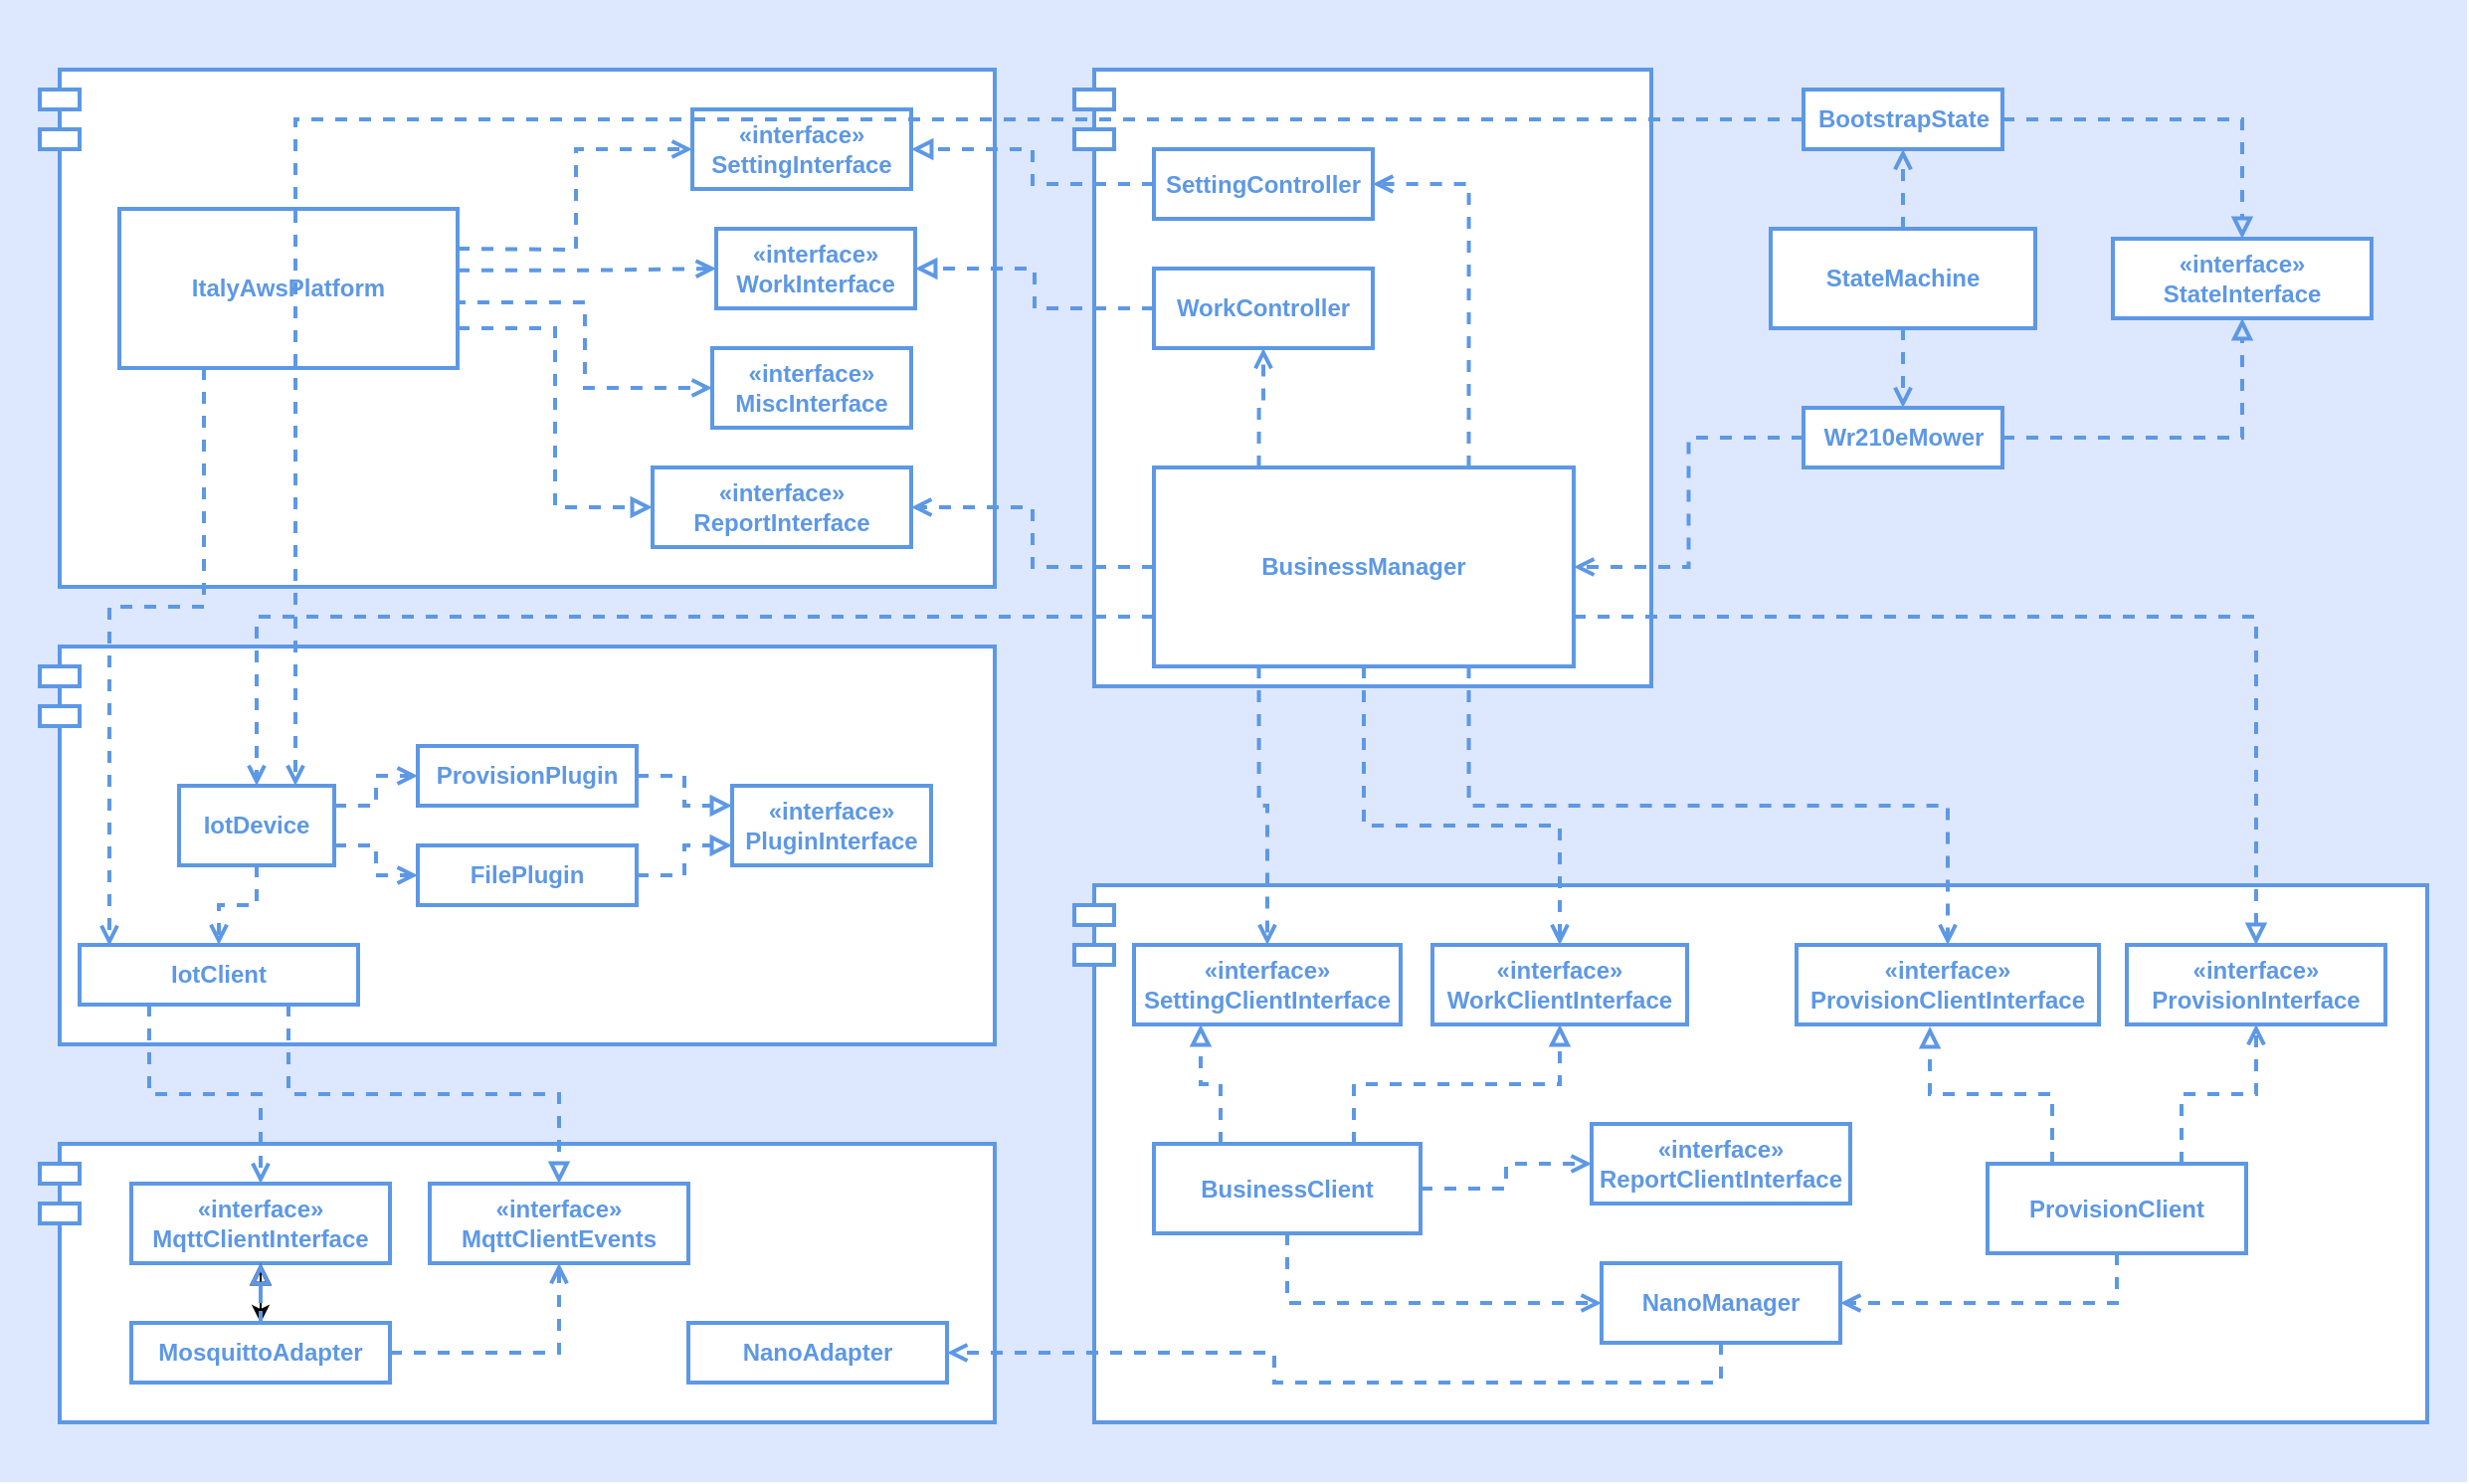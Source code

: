<mxfile version="22.1.17" type="github">
  <diagram id="C5RBs43oDa-KdzZeNtuy" name="Page-1">
    <mxGraphModel dx="1687" dy="878" grid="1" gridSize="10" guides="1" tooltips="1" connect="1" arrows="1" fold="1" page="1" pageScale="1" pageWidth="827" pageHeight="1169" math="0" shadow="0">
      <root>
        <mxCell id="WIyWlLk6GJQsqaUBKTNV-0" />
        <mxCell id="WIyWlLk6GJQsqaUBKTNV-1" parent="WIyWlLk6GJQsqaUBKTNV-0" />
        <mxCell id="T223Wyw5lx-as_ETwjdr-116" value="" style="rounded=0;whiteSpace=wrap;html=1;fillColor=#dde7fd;strokeColor=none;" vertex="1" parent="WIyWlLk6GJQsqaUBKTNV-1">
          <mxGeometry x="20" y="275" width="1240" height="745" as="geometry" />
        </mxCell>
        <mxCell id="T223Wyw5lx-as_ETwjdr-97" value="" style="shape=module;align=left;spacingLeft=20;align=center;verticalAlign=middle;whiteSpace=wrap;html=1;strokeColor=#5d98e5;fontColor=#6d99f1;fontStyle=1;spacingTop=10;strokeWidth=2;" vertex="1" parent="WIyWlLk6GJQsqaUBKTNV-1">
          <mxGeometry x="560" y="310" width="290" height="310" as="geometry" />
        </mxCell>
        <mxCell id="T223Wyw5lx-as_ETwjdr-94" value="" style="shape=module;align=left;spacingLeft=20;align=center;verticalAlign=middle;whiteSpace=wrap;html=1;strokeColor=#5d98e5;fontColor=#6d99f1;fontStyle=1;spacingTop=10;strokeWidth=2;" vertex="1" parent="WIyWlLk6GJQsqaUBKTNV-1">
          <mxGeometry x="40" y="310" width="480" height="260" as="geometry" />
        </mxCell>
        <mxCell id="T223Wyw5lx-as_ETwjdr-74" value="" style="shape=module;align=left;spacingLeft=20;align=center;verticalAlign=middle;whiteSpace=wrap;html=1;strokeColor=#5d98e5;fontColor=#6d99f1;fontStyle=1;spacingTop=10;strokeWidth=2;" vertex="1" parent="WIyWlLk6GJQsqaUBKTNV-1">
          <mxGeometry x="560" y="720" width="680" height="270" as="geometry" />
        </mxCell>
        <mxCell id="T223Wyw5lx-as_ETwjdr-7" value="" style="shape=module;align=left;spacingLeft=20;align=center;verticalAlign=middle;whiteSpace=wrap;html=1;strokeColor=#5d98e5;fontColor=#6d99f1;fontStyle=1;spacingTop=10;strokeWidth=2;" vertex="1" parent="WIyWlLk6GJQsqaUBKTNV-1">
          <mxGeometry x="40" y="850" width="480" height="140" as="geometry" />
        </mxCell>
        <mxCell id="T223Wyw5lx-as_ETwjdr-77" value="" style="edgeStyle=orthogonalEdgeStyle;rounded=0;orthogonalLoop=1;jettySize=auto;html=1;" edge="1" parent="WIyWlLk6GJQsqaUBKTNV-1" source="T223Wyw5lx-as_ETwjdr-10" target="T223Wyw5lx-as_ETwjdr-12">
          <mxGeometry relative="1" as="geometry" />
        </mxCell>
        <mxCell id="T223Wyw5lx-as_ETwjdr-10" value="&lt;font color=&quot;#5d98e5&quot;&gt;&lt;b&gt;«interface»&lt;br&gt;MqttClientInterface&lt;/b&gt;&lt;br&gt;&lt;/font&gt;" style="html=1;whiteSpace=wrap;strokeWidth=2;strokeColor=#5d98e5;" vertex="1" parent="WIyWlLk6GJQsqaUBKTNV-1">
          <mxGeometry x="86" y="870" width="130" height="40" as="geometry" />
        </mxCell>
        <mxCell id="T223Wyw5lx-as_ETwjdr-13" style="edgeStyle=orthogonalEdgeStyle;rounded=0;orthogonalLoop=1;jettySize=auto;html=1;exitX=0.5;exitY=0;exitDx=0;exitDy=0;entryX=0.5;entryY=1;entryDx=0;entryDy=0;endArrow=block;endFill=0;dashed=1;strokeWidth=2;" edge="1" parent="WIyWlLk6GJQsqaUBKTNV-1" source="T223Wyw5lx-as_ETwjdr-12" target="T223Wyw5lx-as_ETwjdr-10">
          <mxGeometry relative="1" as="geometry" />
        </mxCell>
        <mxCell id="T223Wyw5lx-as_ETwjdr-14" value="" style="edgeStyle=orthogonalEdgeStyle;rounded=0;orthogonalLoop=1;jettySize=auto;html=1;strokeColor=#5d98e5;strokeWidth=2;dashed=1;endArrow=block;endFill=0;" edge="1" parent="WIyWlLk6GJQsqaUBKTNV-1" source="T223Wyw5lx-as_ETwjdr-12" target="T223Wyw5lx-as_ETwjdr-10">
          <mxGeometry relative="1" as="geometry" />
        </mxCell>
        <mxCell id="T223Wyw5lx-as_ETwjdr-35" style="edgeStyle=orthogonalEdgeStyle;rounded=0;orthogonalLoop=1;jettySize=auto;html=1;exitX=1;exitY=0.5;exitDx=0;exitDy=0;entryX=0.5;entryY=1;entryDx=0;entryDy=0;endArrow=open;strokeColor=#5d98e5;endFill=0;strokeWidth=2;dashed=1;" edge="1" parent="WIyWlLk6GJQsqaUBKTNV-1" source="T223Wyw5lx-as_ETwjdr-12" target="T223Wyw5lx-as_ETwjdr-15">
          <mxGeometry relative="1" as="geometry" />
        </mxCell>
        <mxCell id="T223Wyw5lx-as_ETwjdr-12" value="&lt;font color=&quot;#5d98e5&quot;&gt;&lt;b&gt;MosquittoAdapter&lt;/b&gt;&lt;/font&gt;" style="html=1;whiteSpace=wrap;strokeColor=#5d98e5;strokeWidth=2;" vertex="1" parent="WIyWlLk6GJQsqaUBKTNV-1">
          <mxGeometry x="86" y="940" width="130" height="30" as="geometry" />
        </mxCell>
        <mxCell id="T223Wyw5lx-as_ETwjdr-15" value="&lt;font color=&quot;#5d98e5&quot;&gt;&lt;b&gt;«interface»&lt;br&gt;MqttClientEvents&lt;/b&gt;&lt;br&gt;&lt;/font&gt;" style="html=1;whiteSpace=wrap;strokeWidth=2;strokeColor=#5d98e5;" vertex="1" parent="WIyWlLk6GJQsqaUBKTNV-1">
          <mxGeometry x="236" y="870" width="130" height="40" as="geometry" />
        </mxCell>
        <mxCell id="T223Wyw5lx-as_ETwjdr-16" value="" style="shape=module;align=left;spacingLeft=20;align=center;verticalAlign=middle;whiteSpace=wrap;html=1;strokeColor=#5d98e5;fontColor=#6d99f1;fontStyle=1;spacingTop=10;strokeWidth=2;" vertex="1" parent="WIyWlLk6GJQsqaUBKTNV-1">
          <mxGeometry x="40" y="600" width="480" height="200" as="geometry" />
        </mxCell>
        <mxCell id="T223Wyw5lx-as_ETwjdr-36" style="edgeStyle=orthogonalEdgeStyle;rounded=0;orthogonalLoop=1;jettySize=auto;html=1;exitX=0.5;exitY=1;exitDx=0;exitDy=0;endArrow=open;strokeColor=#5d98e5;endFill=0;strokeWidth=2;dashed=1;" edge="1" parent="WIyWlLk6GJQsqaUBKTNV-1" source="T223Wyw5lx-as_ETwjdr-17" target="T223Wyw5lx-as_ETwjdr-21">
          <mxGeometry relative="1" as="geometry" />
        </mxCell>
        <mxCell id="T223Wyw5lx-as_ETwjdr-37" style="edgeStyle=orthogonalEdgeStyle;rounded=0;orthogonalLoop=1;jettySize=auto;html=1;exitX=1;exitY=0.75;exitDx=0;exitDy=0;entryX=0;entryY=0.5;entryDx=0;entryDy=0;endArrow=open;strokeColor=#5d98e5;endFill=0;strokeWidth=2;dashed=1;" edge="1" parent="WIyWlLk6GJQsqaUBKTNV-1" source="T223Wyw5lx-as_ETwjdr-17" target="T223Wyw5lx-as_ETwjdr-20">
          <mxGeometry relative="1" as="geometry" />
        </mxCell>
        <mxCell id="T223Wyw5lx-as_ETwjdr-38" style="edgeStyle=orthogonalEdgeStyle;rounded=0;orthogonalLoop=1;jettySize=auto;html=1;exitX=1;exitY=0.25;exitDx=0;exitDy=0;entryX=0;entryY=0.5;entryDx=0;entryDy=0;endArrow=open;strokeColor=#5d98e5;endFill=0;strokeWidth=2;dashed=1;" edge="1" parent="WIyWlLk6GJQsqaUBKTNV-1" source="T223Wyw5lx-as_ETwjdr-17" target="T223Wyw5lx-as_ETwjdr-19">
          <mxGeometry relative="1" as="geometry" />
        </mxCell>
        <mxCell id="T223Wyw5lx-as_ETwjdr-17" value="&lt;font color=&quot;#5d98e5&quot;&gt;&lt;b&gt;IotDevice&lt;/b&gt;&lt;/font&gt;" style="html=1;whiteSpace=wrap;strokeColor=#5d98e5;strokeWidth=2;" vertex="1" parent="WIyWlLk6GJQsqaUBKTNV-1">
          <mxGeometry x="110" y="670" width="78" height="40" as="geometry" />
        </mxCell>
        <mxCell id="T223Wyw5lx-as_ETwjdr-18" value="&lt;font color=&quot;#5d98e5&quot;&gt;&lt;b&gt;«interface»&lt;br&gt;PluginInterface&lt;/b&gt;&lt;br&gt;&lt;/font&gt;" style="html=1;whiteSpace=wrap;strokeWidth=2;strokeColor=#5d98e5;" vertex="1" parent="WIyWlLk6GJQsqaUBKTNV-1">
          <mxGeometry x="388" y="670" width="100" height="40" as="geometry" />
        </mxCell>
        <mxCell id="T223Wyw5lx-as_ETwjdr-28" style="edgeStyle=orthogonalEdgeStyle;rounded=0;orthogonalLoop=1;jettySize=auto;html=1;exitX=1;exitY=0.5;exitDx=0;exitDy=0;entryX=0;entryY=0.25;entryDx=0;entryDy=0;endArrow=block;strokeColor=#5d98e5;strokeWidth=2;dashed=1;endFill=0;" edge="1" parent="WIyWlLk6GJQsqaUBKTNV-1" source="T223Wyw5lx-as_ETwjdr-19" target="T223Wyw5lx-as_ETwjdr-18">
          <mxGeometry relative="1" as="geometry" />
        </mxCell>
        <mxCell id="T223Wyw5lx-as_ETwjdr-19" value="&lt;font color=&quot;#5d98e5&quot;&gt;&lt;b&gt;ProvisionPlugin&lt;/b&gt;&lt;/font&gt;" style="html=1;whiteSpace=wrap;strokeColor=#5d98e5;strokeWidth=2;" vertex="1" parent="WIyWlLk6GJQsqaUBKTNV-1">
          <mxGeometry x="230" y="650" width="110" height="30" as="geometry" />
        </mxCell>
        <mxCell id="T223Wyw5lx-as_ETwjdr-29" style="edgeStyle=orthogonalEdgeStyle;rounded=0;orthogonalLoop=1;jettySize=auto;html=1;exitX=1;exitY=0.5;exitDx=0;exitDy=0;entryX=0;entryY=0.75;entryDx=0;entryDy=0;endArrow=block;strokeColor=#5d98e5;strokeWidth=2;dashed=1;endFill=0;" edge="1" parent="WIyWlLk6GJQsqaUBKTNV-1" source="T223Wyw5lx-as_ETwjdr-20" target="T223Wyw5lx-as_ETwjdr-18">
          <mxGeometry relative="1" as="geometry" />
        </mxCell>
        <mxCell id="T223Wyw5lx-as_ETwjdr-20" value="&lt;font color=&quot;#5d98e5&quot;&gt;&lt;b&gt;FilePlugin&lt;/b&gt;&lt;/font&gt;" style="html=1;whiteSpace=wrap;strokeColor=#5d98e5;strokeWidth=2;" vertex="1" parent="WIyWlLk6GJQsqaUBKTNV-1">
          <mxGeometry x="230" y="700" width="110" height="30" as="geometry" />
        </mxCell>
        <mxCell id="T223Wyw5lx-as_ETwjdr-30" style="edgeStyle=orthogonalEdgeStyle;rounded=0;orthogonalLoop=1;jettySize=auto;html=1;exitX=0.25;exitY=1;exitDx=0;exitDy=0;entryX=0.5;entryY=0;entryDx=0;entryDy=0;endArrow=open;endFill=0;strokeWidth=2;strokeColor=#5d98e5;dashed=1;" edge="1" parent="WIyWlLk6GJQsqaUBKTNV-1" source="T223Wyw5lx-as_ETwjdr-21" target="T223Wyw5lx-as_ETwjdr-10">
          <mxGeometry relative="1" as="geometry" />
        </mxCell>
        <mxCell id="T223Wyw5lx-as_ETwjdr-33" style="edgeStyle=orthogonalEdgeStyle;rounded=0;orthogonalLoop=1;jettySize=auto;html=1;exitX=0.75;exitY=1;exitDx=0;exitDy=0;endArrow=block;strokeColor=#5d98e5;strokeWidth=2;dashed=1;endFill=0;" edge="1" parent="WIyWlLk6GJQsqaUBKTNV-1" source="T223Wyw5lx-as_ETwjdr-21" target="T223Wyw5lx-as_ETwjdr-15">
          <mxGeometry relative="1" as="geometry" />
        </mxCell>
        <mxCell id="T223Wyw5lx-as_ETwjdr-21" value="&lt;font color=&quot;#5d98e5&quot;&gt;&lt;b&gt;IotClient&lt;/b&gt;&lt;/font&gt;" style="html=1;whiteSpace=wrap;strokeColor=#5d98e5;strokeWidth=2;" vertex="1" parent="WIyWlLk6GJQsqaUBKTNV-1">
          <mxGeometry x="60" y="750" width="140" height="30" as="geometry" />
        </mxCell>
        <mxCell id="T223Wyw5lx-as_ETwjdr-41" value="&lt;font color=&quot;#5d98e5&quot;&gt;&lt;b&gt;«interface»&lt;br&gt;SettingInterface&lt;/b&gt;&lt;br&gt;&lt;/font&gt;" style="html=1;whiteSpace=wrap;strokeWidth=2;strokeColor=#5d98e5;" vertex="1" parent="WIyWlLk6GJQsqaUBKTNV-1">
          <mxGeometry x="368" y="330" width="110" height="40" as="geometry" />
        </mxCell>
        <mxCell id="T223Wyw5lx-as_ETwjdr-42" value="&lt;font color=&quot;#5d98e5&quot;&gt;&lt;b&gt;«interface»&lt;br&gt;WorkInterface&lt;/b&gt;&lt;br&gt;&lt;/font&gt;" style="html=1;whiteSpace=wrap;strokeWidth=2;strokeColor=#5d98e5;" vertex="1" parent="WIyWlLk6GJQsqaUBKTNV-1">
          <mxGeometry x="380" y="390" width="100" height="40" as="geometry" />
        </mxCell>
        <mxCell id="T223Wyw5lx-as_ETwjdr-43" value="&lt;font color=&quot;#5d98e5&quot;&gt;&lt;b&gt;«interface»&lt;br&gt;MiscInterface&lt;/b&gt;&lt;br&gt;&lt;/font&gt;" style="html=1;whiteSpace=wrap;strokeWidth=2;strokeColor=#5d98e5;" vertex="1" parent="WIyWlLk6GJQsqaUBKTNV-1">
          <mxGeometry x="378" y="450" width="100" height="40" as="geometry" />
        </mxCell>
        <mxCell id="T223Wyw5lx-as_ETwjdr-44" value="&lt;font color=&quot;#5d98e5&quot;&gt;&lt;b&gt;«interface»&lt;br&gt;ReportInterface&lt;/b&gt;&lt;br&gt;&lt;/font&gt;" style="html=1;whiteSpace=wrap;strokeWidth=2;strokeColor=#5d98e5;" vertex="1" parent="WIyWlLk6GJQsqaUBKTNV-1">
          <mxGeometry x="348" y="510" width="130" height="40" as="geometry" />
        </mxCell>
        <mxCell id="T223Wyw5lx-as_ETwjdr-88" style="edgeStyle=orthogonalEdgeStyle;rounded=0;orthogonalLoop=1;jettySize=auto;html=1;entryX=0;entryY=0.5;entryDx=0;entryDy=0;endArrow=open;strokeColor=#5d98e5;endFill=0;strokeWidth=2;dashed=1;" edge="1" parent="WIyWlLk6GJQsqaUBKTNV-1" target="T223Wyw5lx-as_ETwjdr-41">
          <mxGeometry relative="1" as="geometry">
            <mxPoint x="250" y="400" as="sourcePoint" />
          </mxGeometry>
        </mxCell>
        <mxCell id="T223Wyw5lx-as_ETwjdr-89" style="edgeStyle=orthogonalEdgeStyle;rounded=0;orthogonalLoop=1;jettySize=auto;html=1;exitX=1;exitY=0.386;exitDx=0;exitDy=0;exitPerimeter=0;endArrow=open;strokeColor=#5d98e5;endFill=0;strokeWidth=2;dashed=1;" edge="1" parent="WIyWlLk6GJQsqaUBKTNV-1" source="T223Wyw5lx-as_ETwjdr-45" target="T223Wyw5lx-as_ETwjdr-42">
          <mxGeometry relative="1" as="geometry" />
        </mxCell>
        <mxCell id="T223Wyw5lx-as_ETwjdr-90" style="edgeStyle=orthogonalEdgeStyle;rounded=0;orthogonalLoop=1;jettySize=auto;html=1;exitX=0.988;exitY=0.588;exitDx=0;exitDy=0;entryX=0;entryY=0.5;entryDx=0;entryDy=0;exitPerimeter=0;endArrow=open;strokeColor=#5d98e5;endFill=0;strokeWidth=2;dashed=1;" edge="1" parent="WIyWlLk6GJQsqaUBKTNV-1" source="T223Wyw5lx-as_ETwjdr-45" target="T223Wyw5lx-as_ETwjdr-43">
          <mxGeometry relative="1" as="geometry" />
        </mxCell>
        <mxCell id="T223Wyw5lx-as_ETwjdr-91" style="edgeStyle=orthogonalEdgeStyle;rounded=0;orthogonalLoop=1;jettySize=auto;html=1;exitX=1;exitY=0.75;exitDx=0;exitDy=0;entryX=0;entryY=0.5;entryDx=0;entryDy=0;endArrow=block;strokeColor=#5d98e5;strokeWidth=2;dashed=1;endFill=0;" edge="1" parent="WIyWlLk6GJQsqaUBKTNV-1" source="T223Wyw5lx-as_ETwjdr-45" target="T223Wyw5lx-as_ETwjdr-44">
          <mxGeometry relative="1" as="geometry" />
        </mxCell>
        <mxCell id="T223Wyw5lx-as_ETwjdr-45" value="&lt;font color=&quot;#5d98e5&quot;&gt;&lt;b&gt;ItalyAwsPlatform&lt;/b&gt;&lt;/font&gt;" style="html=1;whiteSpace=wrap;strokeColor=#5d98e5;strokeWidth=2;" vertex="1" parent="WIyWlLk6GJQsqaUBKTNV-1">
          <mxGeometry x="80" y="380" width="170" height="80" as="geometry" />
        </mxCell>
        <mxCell id="T223Wyw5lx-as_ETwjdr-111" style="edgeStyle=orthogonalEdgeStyle;rounded=0;orthogonalLoop=1;jettySize=auto;html=1;exitX=0;exitY=0.5;exitDx=0;exitDy=0;endArrow=block;strokeColor=#5d98e5;strokeWidth=2;dashed=1;endFill=0;" edge="1" parent="WIyWlLk6GJQsqaUBKTNV-1" source="T223Wyw5lx-as_ETwjdr-46" target="T223Wyw5lx-as_ETwjdr-42">
          <mxGeometry relative="1" as="geometry" />
        </mxCell>
        <mxCell id="T223Wyw5lx-as_ETwjdr-46" value="&lt;font color=&quot;#5d98e5&quot;&gt;&lt;b&gt;WorkController&lt;/b&gt;&lt;/font&gt;" style="html=1;whiteSpace=wrap;strokeColor=#5d98e5;strokeWidth=2;" vertex="1" parent="WIyWlLk6GJQsqaUBKTNV-1">
          <mxGeometry x="600" y="410" width="110" height="40" as="geometry" />
        </mxCell>
        <mxCell id="T223Wyw5lx-as_ETwjdr-110" style="edgeStyle=orthogonalEdgeStyle;rounded=0;orthogonalLoop=1;jettySize=auto;html=1;exitX=0;exitY=0.5;exitDx=0;exitDy=0;entryX=1;entryY=0.5;entryDx=0;entryDy=0;endArrow=block;strokeColor=#5d98e5;strokeWidth=2;dashed=1;endFill=0;" edge="1" parent="WIyWlLk6GJQsqaUBKTNV-1" source="T223Wyw5lx-as_ETwjdr-47" target="T223Wyw5lx-as_ETwjdr-41">
          <mxGeometry relative="1" as="geometry" />
        </mxCell>
        <mxCell id="T223Wyw5lx-as_ETwjdr-47" value="&lt;font color=&quot;#5d98e5&quot;&gt;&lt;b&gt;SettingController&lt;/b&gt;&lt;/font&gt;" style="html=1;whiteSpace=wrap;strokeColor=#5d98e5;strokeWidth=2;" vertex="1" parent="WIyWlLk6GJQsqaUBKTNV-1">
          <mxGeometry x="600" y="350" width="110" height="35" as="geometry" />
        </mxCell>
        <mxCell id="T223Wyw5lx-as_ETwjdr-96" style="edgeStyle=orthogonalEdgeStyle;rounded=0;orthogonalLoop=1;jettySize=auto;html=1;exitX=0;exitY=0.5;exitDx=0;exitDy=0;entryX=1;entryY=0.5;entryDx=0;entryDy=0;endArrow=open;strokeColor=#5d98e5;strokeWidth=2;dashed=1;endFill=0;" edge="1" parent="WIyWlLk6GJQsqaUBKTNV-1" source="T223Wyw5lx-as_ETwjdr-48" target="T223Wyw5lx-as_ETwjdr-44">
          <mxGeometry relative="1" as="geometry" />
        </mxCell>
        <mxCell id="T223Wyw5lx-as_ETwjdr-98" style="edgeStyle=orthogonalEdgeStyle;rounded=0;orthogonalLoop=1;jettySize=auto;html=1;exitX=0.25;exitY=1;exitDx=0;exitDy=0;endArrow=open;strokeColor=#5d98e5;strokeWidth=2;dashed=1;endFill=0;" edge="1" parent="WIyWlLk6GJQsqaUBKTNV-1" source="T223Wyw5lx-as_ETwjdr-48" target="T223Wyw5lx-as_ETwjdr-62">
          <mxGeometry relative="1" as="geometry" />
        </mxCell>
        <mxCell id="T223Wyw5lx-as_ETwjdr-99" style="edgeStyle=orthogonalEdgeStyle;rounded=0;orthogonalLoop=1;jettySize=auto;html=1;exitX=0.5;exitY=1;exitDx=0;exitDy=0;entryX=0.5;entryY=0;entryDx=0;entryDy=0;endArrow=open;strokeColor=#5d98e5;strokeWidth=2;dashed=1;endFill=0;" edge="1" parent="WIyWlLk6GJQsqaUBKTNV-1" source="T223Wyw5lx-as_ETwjdr-48" target="T223Wyw5lx-as_ETwjdr-63">
          <mxGeometry relative="1" as="geometry">
            <Array as="points">
              <mxPoint x="706" y="690" />
              <mxPoint x="804" y="690" />
            </Array>
          </mxGeometry>
        </mxCell>
        <mxCell id="T223Wyw5lx-as_ETwjdr-101" style="edgeStyle=orthogonalEdgeStyle;rounded=0;orthogonalLoop=1;jettySize=auto;html=1;exitX=0.75;exitY=1;exitDx=0;exitDy=0;entryX=0.5;entryY=0;entryDx=0;entryDy=0;endArrow=open;strokeColor=#5d98e5;strokeWidth=2;dashed=1;endFill=0;" edge="1" parent="WIyWlLk6GJQsqaUBKTNV-1" source="T223Wyw5lx-as_ETwjdr-48" target="T223Wyw5lx-as_ETwjdr-61">
          <mxGeometry relative="1" as="geometry" />
        </mxCell>
        <mxCell id="T223Wyw5lx-as_ETwjdr-102" style="edgeStyle=orthogonalEdgeStyle;rounded=0;orthogonalLoop=1;jettySize=auto;html=1;exitX=1;exitY=0.75;exitDx=0;exitDy=0;entryX=0.5;entryY=0;entryDx=0;entryDy=0;endArrow=block;strokeColor=#5d98e5;strokeWidth=2;dashed=1;endFill=0;" edge="1" parent="WIyWlLk6GJQsqaUBKTNV-1" source="T223Wyw5lx-as_ETwjdr-48" target="T223Wyw5lx-as_ETwjdr-60">
          <mxGeometry relative="1" as="geometry" />
        </mxCell>
        <mxCell id="T223Wyw5lx-as_ETwjdr-112" style="edgeStyle=orthogonalEdgeStyle;rounded=0;orthogonalLoop=1;jettySize=auto;html=1;exitX=0.25;exitY=0;exitDx=0;exitDy=0;entryX=0.5;entryY=1;entryDx=0;entryDy=0;endArrow=open;strokeColor=#5d98e5;strokeWidth=2;dashed=1;endFill=0;" edge="1" parent="WIyWlLk6GJQsqaUBKTNV-1" source="T223Wyw5lx-as_ETwjdr-48" target="T223Wyw5lx-as_ETwjdr-46">
          <mxGeometry relative="1" as="geometry" />
        </mxCell>
        <mxCell id="T223Wyw5lx-as_ETwjdr-113" style="edgeStyle=orthogonalEdgeStyle;rounded=0;orthogonalLoop=1;jettySize=auto;html=1;exitX=0.75;exitY=0;exitDx=0;exitDy=0;entryX=1;entryY=0.5;entryDx=0;entryDy=0;endArrow=open;strokeColor=#5d98e5;strokeWidth=2;dashed=1;endFill=0;" edge="1" parent="WIyWlLk6GJQsqaUBKTNV-1" source="T223Wyw5lx-as_ETwjdr-48" target="T223Wyw5lx-as_ETwjdr-47">
          <mxGeometry relative="1" as="geometry" />
        </mxCell>
        <mxCell id="T223Wyw5lx-as_ETwjdr-114" style="edgeStyle=orthogonalEdgeStyle;rounded=0;orthogonalLoop=1;jettySize=auto;html=1;exitX=0;exitY=0.75;exitDx=0;exitDy=0;entryX=0.5;entryY=0;entryDx=0;entryDy=0;endArrow=open;strokeColor=#5d98e5;strokeWidth=2;dashed=1;endFill=0;" edge="1" parent="WIyWlLk6GJQsqaUBKTNV-1" source="T223Wyw5lx-as_ETwjdr-48" target="T223Wyw5lx-as_ETwjdr-17">
          <mxGeometry relative="1" as="geometry" />
        </mxCell>
        <mxCell id="T223Wyw5lx-as_ETwjdr-48" value="&lt;font color=&quot;#5d98e5&quot;&gt;&lt;b&gt;BusinessManager&lt;/b&gt;&lt;/font&gt;" style="html=1;whiteSpace=wrap;strokeColor=#5d98e5;strokeWidth=2;" vertex="1" parent="WIyWlLk6GJQsqaUBKTNV-1">
          <mxGeometry x="600" y="510" width="211" height="100" as="geometry" />
        </mxCell>
        <mxCell id="T223Wyw5lx-as_ETwjdr-49" value="&lt;font color=&quot;#5d98e5&quot;&gt;&lt;b&gt;«interface»&lt;br&gt;StateInterface&lt;/b&gt;&lt;br&gt;&lt;/font&gt;" style="html=1;whiteSpace=wrap;strokeWidth=2;strokeColor=#5d98e5;" vertex="1" parent="WIyWlLk6GJQsqaUBKTNV-1">
          <mxGeometry x="1082" y="395" width="130" height="40" as="geometry" />
        </mxCell>
        <mxCell id="T223Wyw5lx-as_ETwjdr-104" style="edgeStyle=orthogonalEdgeStyle;rounded=0;orthogonalLoop=1;jettySize=auto;html=1;exitX=1;exitY=0.5;exitDx=0;exitDy=0;entryX=0.5;entryY=0;entryDx=0;entryDy=0;endArrow=block;strokeColor=#5d98e5;strokeWidth=2;dashed=1;endFill=0;" edge="1" parent="WIyWlLk6GJQsqaUBKTNV-1" source="T223Wyw5lx-as_ETwjdr-50" target="T223Wyw5lx-as_ETwjdr-49">
          <mxGeometry relative="1" as="geometry" />
        </mxCell>
        <mxCell id="T223Wyw5lx-as_ETwjdr-115" style="edgeStyle=orthogonalEdgeStyle;rounded=0;orthogonalLoop=1;jettySize=auto;html=1;exitX=0;exitY=0.5;exitDx=0;exitDy=0;entryX=0.75;entryY=0;entryDx=0;entryDy=0;endArrow=open;strokeColor=#5d98e5;strokeWidth=2;dashed=1;endFill=0;" edge="1" parent="WIyWlLk6GJQsqaUBKTNV-1" source="T223Wyw5lx-as_ETwjdr-50" target="T223Wyw5lx-as_ETwjdr-17">
          <mxGeometry relative="1" as="geometry" />
        </mxCell>
        <mxCell id="T223Wyw5lx-as_ETwjdr-50" value="&lt;font color=&quot;#5d98e5&quot;&gt;&lt;b&gt;BootstrapState&lt;/b&gt;&lt;/font&gt;" style="html=1;whiteSpace=wrap;strokeColor=#5d98e5;strokeWidth=2;" vertex="1" parent="WIyWlLk6GJQsqaUBKTNV-1">
          <mxGeometry x="926.5" y="320" width="100" height="30" as="geometry" />
        </mxCell>
        <mxCell id="T223Wyw5lx-as_ETwjdr-105" style="edgeStyle=orthogonalEdgeStyle;rounded=0;orthogonalLoop=1;jettySize=auto;html=1;exitX=0.5;exitY=1;exitDx=0;exitDy=0;entryX=0.5;entryY=0;entryDx=0;entryDy=0;endArrow=open;strokeColor=#5d98e5;strokeWidth=2;dashed=1;endFill=0;" edge="1" parent="WIyWlLk6GJQsqaUBKTNV-1" source="T223Wyw5lx-as_ETwjdr-51" target="T223Wyw5lx-as_ETwjdr-52">
          <mxGeometry relative="1" as="geometry" />
        </mxCell>
        <mxCell id="T223Wyw5lx-as_ETwjdr-106" style="edgeStyle=orthogonalEdgeStyle;rounded=0;orthogonalLoop=1;jettySize=auto;html=1;exitX=0.5;exitY=0;exitDx=0;exitDy=0;entryX=0.5;entryY=1;entryDx=0;entryDy=0;endArrow=open;strokeColor=#5d98e5;strokeWidth=2;dashed=1;endFill=0;" edge="1" parent="WIyWlLk6GJQsqaUBKTNV-1" source="T223Wyw5lx-as_ETwjdr-51" target="T223Wyw5lx-as_ETwjdr-50">
          <mxGeometry relative="1" as="geometry" />
        </mxCell>
        <mxCell id="T223Wyw5lx-as_ETwjdr-51" value="&lt;font color=&quot;#5d98e5&quot;&gt;&lt;b&gt;StateMachine&lt;/b&gt;&lt;/font&gt;" style="html=1;whiteSpace=wrap;strokeColor=#5d98e5;strokeWidth=2;" vertex="1" parent="WIyWlLk6GJQsqaUBKTNV-1">
          <mxGeometry x="910" y="390" width="133" height="50" as="geometry" />
        </mxCell>
        <mxCell id="T223Wyw5lx-as_ETwjdr-103" style="edgeStyle=orthogonalEdgeStyle;rounded=0;orthogonalLoop=1;jettySize=auto;html=1;exitX=1;exitY=0.5;exitDx=0;exitDy=0;entryX=0.5;entryY=1;entryDx=0;entryDy=0;endArrow=block;strokeColor=#5d98e5;strokeWidth=2;dashed=1;endFill=0;" edge="1" parent="WIyWlLk6GJQsqaUBKTNV-1" source="T223Wyw5lx-as_ETwjdr-52" target="T223Wyw5lx-as_ETwjdr-49">
          <mxGeometry relative="1" as="geometry" />
        </mxCell>
        <mxCell id="T223Wyw5lx-as_ETwjdr-107" style="edgeStyle=orthogonalEdgeStyle;rounded=0;orthogonalLoop=1;jettySize=auto;html=1;exitX=0;exitY=0.5;exitDx=0;exitDy=0;entryX=1;entryY=0.5;entryDx=0;entryDy=0;endArrow=open;strokeColor=#5d98e5;strokeWidth=2;dashed=1;endFill=0;" edge="1" parent="WIyWlLk6GJQsqaUBKTNV-1" source="T223Wyw5lx-as_ETwjdr-52" target="T223Wyw5lx-as_ETwjdr-48">
          <mxGeometry relative="1" as="geometry" />
        </mxCell>
        <mxCell id="T223Wyw5lx-as_ETwjdr-52" value="&lt;font color=&quot;#5d98e5&quot;&gt;&lt;b&gt;Wr210eMower&lt;/b&gt;&lt;/font&gt;" style="html=1;whiteSpace=wrap;strokeColor=#5d98e5;strokeWidth=2;" vertex="1" parent="WIyWlLk6GJQsqaUBKTNV-1">
          <mxGeometry x="926.5" y="480" width="100" height="30" as="geometry" />
        </mxCell>
        <mxCell id="T223Wyw5lx-as_ETwjdr-80" style="edgeStyle=orthogonalEdgeStyle;rounded=0;orthogonalLoop=1;jettySize=auto;html=1;exitX=0.25;exitY=0;exitDx=0;exitDy=0;entryX=0.25;entryY=1;entryDx=0;entryDy=0;endArrow=block;strokeColor=#5d98e5;strokeWidth=2;dashed=1;endFill=0;" edge="1" parent="WIyWlLk6GJQsqaUBKTNV-1" source="T223Wyw5lx-as_ETwjdr-59" target="T223Wyw5lx-as_ETwjdr-62">
          <mxGeometry relative="1" as="geometry" />
        </mxCell>
        <mxCell id="T223Wyw5lx-as_ETwjdr-83" style="edgeStyle=orthogonalEdgeStyle;rounded=0;orthogonalLoop=1;jettySize=auto;html=1;exitX=0.75;exitY=0;exitDx=0;exitDy=0;entryX=0.5;entryY=1;entryDx=0;entryDy=0;endArrow=block;strokeColor=#5d98e5;strokeWidth=2;dashed=1;endFill=0;" edge="1" parent="WIyWlLk6GJQsqaUBKTNV-1" source="T223Wyw5lx-as_ETwjdr-59" target="T223Wyw5lx-as_ETwjdr-63">
          <mxGeometry relative="1" as="geometry" />
        </mxCell>
        <mxCell id="T223Wyw5lx-as_ETwjdr-84" style="edgeStyle=orthogonalEdgeStyle;rounded=0;orthogonalLoop=1;jettySize=auto;html=1;exitX=1;exitY=0.5;exitDx=0;exitDy=0;entryX=0;entryY=0.5;entryDx=0;entryDy=0;endArrow=open;strokeColor=#5d98e5;endFill=0;strokeWidth=2;dashed=1;" edge="1" parent="WIyWlLk6GJQsqaUBKTNV-1" source="T223Wyw5lx-as_ETwjdr-59" target="T223Wyw5lx-as_ETwjdr-64">
          <mxGeometry relative="1" as="geometry" />
        </mxCell>
        <mxCell id="T223Wyw5lx-as_ETwjdr-85" style="edgeStyle=orthogonalEdgeStyle;rounded=0;orthogonalLoop=1;jettySize=auto;html=1;exitX=0.5;exitY=1;exitDx=0;exitDy=0;entryX=0;entryY=0.5;entryDx=0;entryDy=0;endArrow=open;strokeColor=#5d98e5;endFill=0;strokeWidth=2;dashed=1;" edge="1" parent="WIyWlLk6GJQsqaUBKTNV-1" source="T223Wyw5lx-as_ETwjdr-59" target="T223Wyw5lx-as_ETwjdr-79">
          <mxGeometry relative="1" as="geometry" />
        </mxCell>
        <mxCell id="T223Wyw5lx-as_ETwjdr-59" value="&lt;font color=&quot;#5d98e5&quot;&gt;&lt;b&gt;BusinessClient&lt;/b&gt;&lt;/font&gt;" style="html=1;whiteSpace=wrap;strokeColor=#5d98e5;strokeWidth=2;" vertex="1" parent="WIyWlLk6GJQsqaUBKTNV-1">
          <mxGeometry x="600" y="850" width="134" height="45" as="geometry" />
        </mxCell>
        <mxCell id="T223Wyw5lx-as_ETwjdr-60" value="&lt;font color=&quot;#5d98e5&quot;&gt;&lt;b&gt;«interface»&lt;br&gt;ProvisionInterface&lt;/b&gt;&lt;br&gt;&lt;/font&gt;" style="html=1;whiteSpace=wrap;strokeWidth=2;strokeColor=#5d98e5;" vertex="1" parent="WIyWlLk6GJQsqaUBKTNV-1">
          <mxGeometry x="1089" y="750" width="130" height="40" as="geometry" />
        </mxCell>
        <mxCell id="T223Wyw5lx-as_ETwjdr-61" value="&lt;font color=&quot;#5d98e5&quot;&gt;&lt;b&gt;«interface»&lt;br&gt;ProvisionClientInterface&lt;/b&gt;&lt;br&gt;&lt;/font&gt;" style="html=1;whiteSpace=wrap;strokeWidth=2;strokeColor=#5d98e5;" vertex="1" parent="WIyWlLk6GJQsqaUBKTNV-1">
          <mxGeometry x="923" y="750" width="152" height="40" as="geometry" />
        </mxCell>
        <mxCell id="T223Wyw5lx-as_ETwjdr-62" value="&lt;font color=&quot;#5d98e5&quot;&gt;&lt;b&gt;«interface»&lt;br&gt;SettingClientInterface&lt;/b&gt;&lt;br&gt;&lt;/font&gt;" style="html=1;whiteSpace=wrap;strokeWidth=2;strokeColor=#5d98e5;" vertex="1" parent="WIyWlLk6GJQsqaUBKTNV-1">
          <mxGeometry x="590" y="750" width="134" height="40" as="geometry" />
        </mxCell>
        <mxCell id="T223Wyw5lx-as_ETwjdr-63" value="&lt;font color=&quot;#5d98e5&quot;&gt;&lt;b&gt;«interface»&lt;br&gt;WorkClientInterface&lt;/b&gt;&lt;br&gt;&lt;/font&gt;" style="html=1;whiteSpace=wrap;strokeWidth=2;strokeColor=#5d98e5;" vertex="1" parent="WIyWlLk6GJQsqaUBKTNV-1">
          <mxGeometry x="740" y="750" width="128" height="40" as="geometry" />
        </mxCell>
        <mxCell id="T223Wyw5lx-as_ETwjdr-64" value="&lt;font color=&quot;#5d98e5&quot;&gt;&lt;b&gt;«interface»&lt;br&gt;ReportClientInterface&lt;/b&gt;&lt;br&gt;&lt;/font&gt;" style="html=1;whiteSpace=wrap;strokeWidth=2;strokeColor=#5d98e5;" vertex="1" parent="WIyWlLk6GJQsqaUBKTNV-1">
          <mxGeometry x="820" y="840" width="130" height="40" as="geometry" />
        </mxCell>
        <mxCell id="T223Wyw5lx-as_ETwjdr-76" style="edgeStyle=orthogonalEdgeStyle;rounded=0;orthogonalLoop=1;jettySize=auto;html=1;exitX=0.75;exitY=0;exitDx=0;exitDy=0;entryX=0.5;entryY=1;entryDx=0;entryDy=0;endArrow=open;strokeColor=#5d98e5;strokeWidth=2;dashed=1;endFill=0;" edge="1" parent="WIyWlLk6GJQsqaUBKTNV-1" source="T223Wyw5lx-as_ETwjdr-65" target="T223Wyw5lx-as_ETwjdr-60">
          <mxGeometry relative="1" as="geometry" />
        </mxCell>
        <mxCell id="T223Wyw5lx-as_ETwjdr-86" style="edgeStyle=orthogonalEdgeStyle;rounded=0;orthogonalLoop=1;jettySize=auto;html=1;exitX=0.5;exitY=1;exitDx=0;exitDy=0;entryX=1;entryY=0.5;entryDx=0;entryDy=0;endArrow=open;strokeColor=#5d98e5;endFill=0;strokeWidth=2;dashed=1;" edge="1" parent="WIyWlLk6GJQsqaUBKTNV-1" source="T223Wyw5lx-as_ETwjdr-65" target="T223Wyw5lx-as_ETwjdr-79">
          <mxGeometry relative="1" as="geometry" />
        </mxCell>
        <mxCell id="T223Wyw5lx-as_ETwjdr-65" value="&lt;font color=&quot;#5d98e5&quot;&gt;&lt;b&gt;ProvisionClient&lt;/b&gt;&lt;/font&gt;" style="html=1;whiteSpace=wrap;strokeColor=#5d98e5;strokeWidth=2;" vertex="1" parent="WIyWlLk6GJQsqaUBKTNV-1">
          <mxGeometry x="1019" y="860" width="130" height="45" as="geometry" />
        </mxCell>
        <mxCell id="T223Wyw5lx-as_ETwjdr-75" style="edgeStyle=orthogonalEdgeStyle;rounded=0;orthogonalLoop=1;jettySize=auto;html=1;exitX=0.25;exitY=0;exitDx=0;exitDy=0;entryX=0.441;entryY=1.025;entryDx=0;entryDy=0;entryPerimeter=0;endArrow=block;strokeColor=#5d98e5;strokeWidth=2;dashed=1;endFill=0;" edge="1" parent="WIyWlLk6GJQsqaUBKTNV-1" source="T223Wyw5lx-as_ETwjdr-65" target="T223Wyw5lx-as_ETwjdr-61">
          <mxGeometry relative="1" as="geometry" />
        </mxCell>
        <mxCell id="T223Wyw5lx-as_ETwjdr-78" value="&lt;font color=&quot;#5d98e5&quot;&gt;&lt;b&gt;NanoAdapter&lt;/b&gt;&lt;/font&gt;" style="html=1;whiteSpace=wrap;strokeColor=#5d98e5;strokeWidth=2;" vertex="1" parent="WIyWlLk6GJQsqaUBKTNV-1">
          <mxGeometry x="366" y="940" width="130" height="30" as="geometry" />
        </mxCell>
        <mxCell id="T223Wyw5lx-as_ETwjdr-87" style="edgeStyle=orthogonalEdgeStyle;rounded=0;orthogonalLoop=1;jettySize=auto;html=1;exitX=0.5;exitY=1;exitDx=0;exitDy=0;entryX=1;entryY=0.5;entryDx=0;entryDy=0;endArrow=open;strokeColor=#5d98e5;endFill=0;strokeWidth=2;dashed=1;" edge="1" parent="WIyWlLk6GJQsqaUBKTNV-1" source="T223Wyw5lx-as_ETwjdr-79" target="T223Wyw5lx-as_ETwjdr-78">
          <mxGeometry relative="1" as="geometry" />
        </mxCell>
        <mxCell id="T223Wyw5lx-as_ETwjdr-79" value="&lt;font color=&quot;#5d98e5&quot;&gt;&lt;b&gt;NanoManager&lt;/b&gt;&lt;/font&gt;" style="html=1;whiteSpace=wrap;strokeColor=#5d98e5;strokeWidth=2;" vertex="1" parent="WIyWlLk6GJQsqaUBKTNV-1">
          <mxGeometry x="825" y="910" width="120" height="40" as="geometry" />
        </mxCell>
        <mxCell id="T223Wyw5lx-as_ETwjdr-95" style="edgeStyle=orthogonalEdgeStyle;rounded=0;orthogonalLoop=1;jettySize=auto;html=1;exitX=0.25;exitY=1;exitDx=0;exitDy=0;entryX=0.107;entryY=0.017;entryDx=0;entryDy=0;entryPerimeter=0;endArrow=open;strokeColor=#5d98e5;endFill=0;strokeWidth=2;dashed=1;" edge="1" parent="WIyWlLk6GJQsqaUBKTNV-1" source="T223Wyw5lx-as_ETwjdr-45" target="T223Wyw5lx-as_ETwjdr-21">
          <mxGeometry relative="1" as="geometry">
            <Array as="points">
              <mxPoint x="123" y="580" />
              <mxPoint x="75" y="580" />
            </Array>
          </mxGeometry>
        </mxCell>
      </root>
    </mxGraphModel>
  </diagram>
</mxfile>
